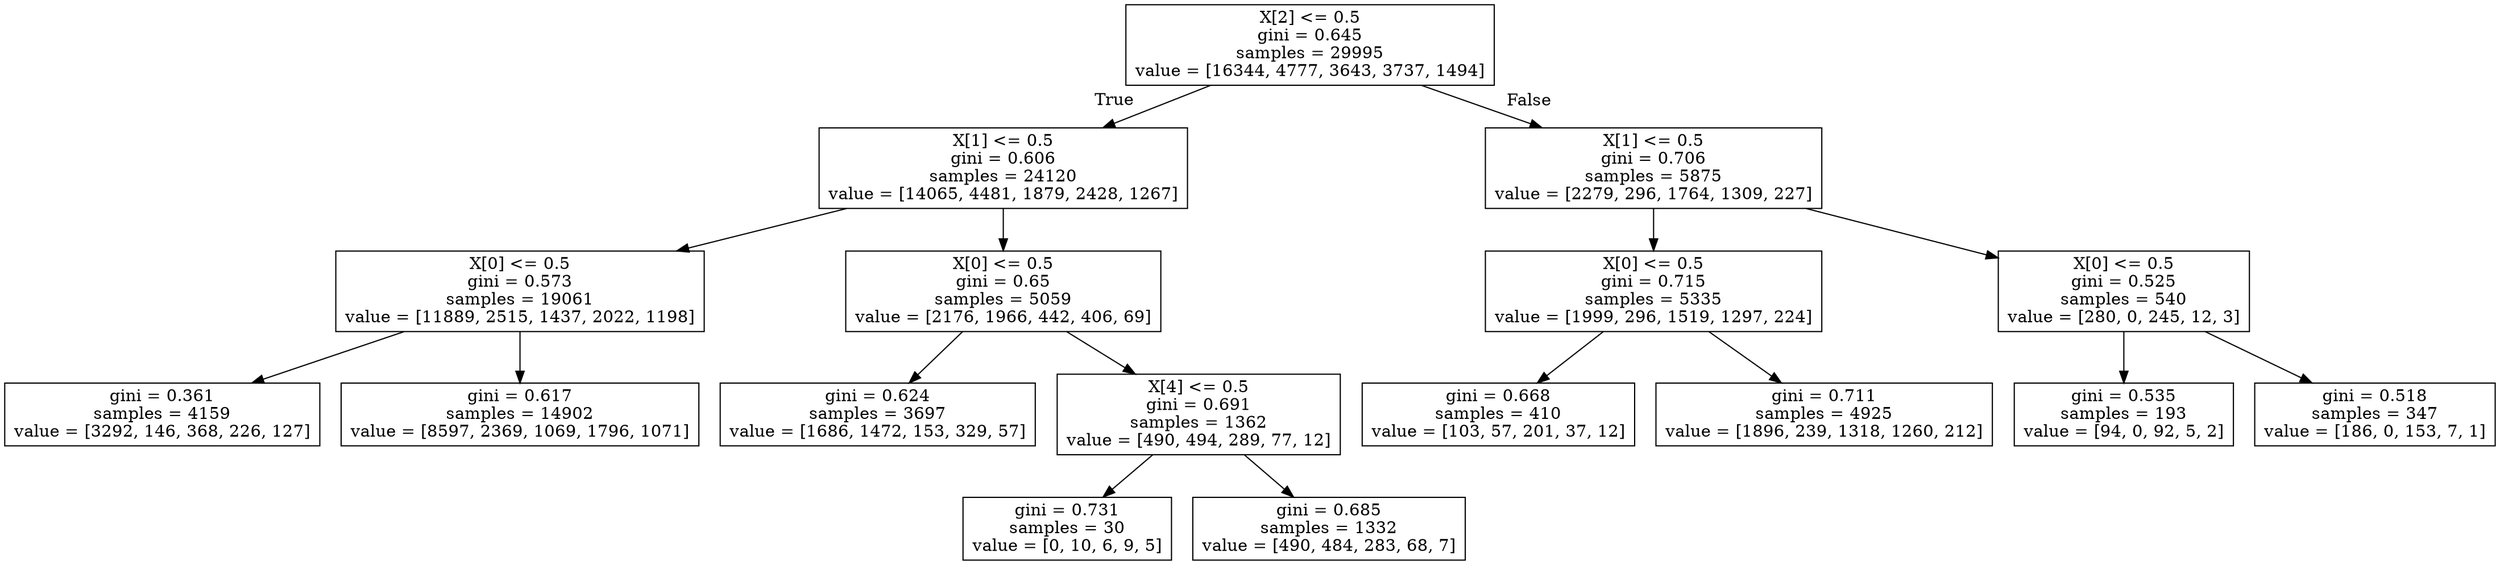 digraph Tree {
node [shape=box] ;
0 [label="X[2] <= 0.5\ngini = 0.645\nsamples = 29995\nvalue = [16344, 4777, 3643, 3737, 1494]"] ;
1 [label="X[1] <= 0.5\ngini = 0.606\nsamples = 24120\nvalue = [14065, 4481, 1879, 2428, 1267]"] ;
0 -> 1 [labeldistance=2.5, labelangle=45, headlabel="True"] ;
2 [label="X[0] <= 0.5\ngini = 0.573\nsamples = 19061\nvalue = [11889, 2515, 1437, 2022, 1198]"] ;
1 -> 2 ;
3 [label="gini = 0.361\nsamples = 4159\nvalue = [3292, 146, 368, 226, 127]"] ;
2 -> 3 ;
4 [label="gini = 0.617\nsamples = 14902\nvalue = [8597, 2369, 1069, 1796, 1071]"] ;
2 -> 4 ;
5 [label="X[0] <= 0.5\ngini = 0.65\nsamples = 5059\nvalue = [2176, 1966, 442, 406, 69]"] ;
1 -> 5 ;
6 [label="gini = 0.624\nsamples = 3697\nvalue = [1686, 1472, 153, 329, 57]"] ;
5 -> 6 ;
7 [label="X[4] <= 0.5\ngini = 0.691\nsamples = 1362\nvalue = [490, 494, 289, 77, 12]"] ;
5 -> 7 ;
8 [label="gini = 0.731\nsamples = 30\nvalue = [0, 10, 6, 9, 5]"] ;
7 -> 8 ;
9 [label="gini = 0.685\nsamples = 1332\nvalue = [490, 484, 283, 68, 7]"] ;
7 -> 9 ;
10 [label="X[1] <= 0.5\ngini = 0.706\nsamples = 5875\nvalue = [2279, 296, 1764, 1309, 227]"] ;
0 -> 10 [labeldistance=2.5, labelangle=-45, headlabel="False"] ;
11 [label="X[0] <= 0.5\ngini = 0.715\nsamples = 5335\nvalue = [1999, 296, 1519, 1297, 224]"] ;
10 -> 11 ;
12 [label="gini = 0.668\nsamples = 410\nvalue = [103, 57, 201, 37, 12]"] ;
11 -> 12 ;
13 [label="gini = 0.711\nsamples = 4925\nvalue = [1896, 239, 1318, 1260, 212]"] ;
11 -> 13 ;
14 [label="X[0] <= 0.5\ngini = 0.525\nsamples = 540\nvalue = [280, 0, 245, 12, 3]"] ;
10 -> 14 ;
15 [label="gini = 0.535\nsamples = 193\nvalue = [94, 0, 92, 5, 2]"] ;
14 -> 15 ;
16 [label="gini = 0.518\nsamples = 347\nvalue = [186, 0, 153, 7, 1]"] ;
14 -> 16 ;
}